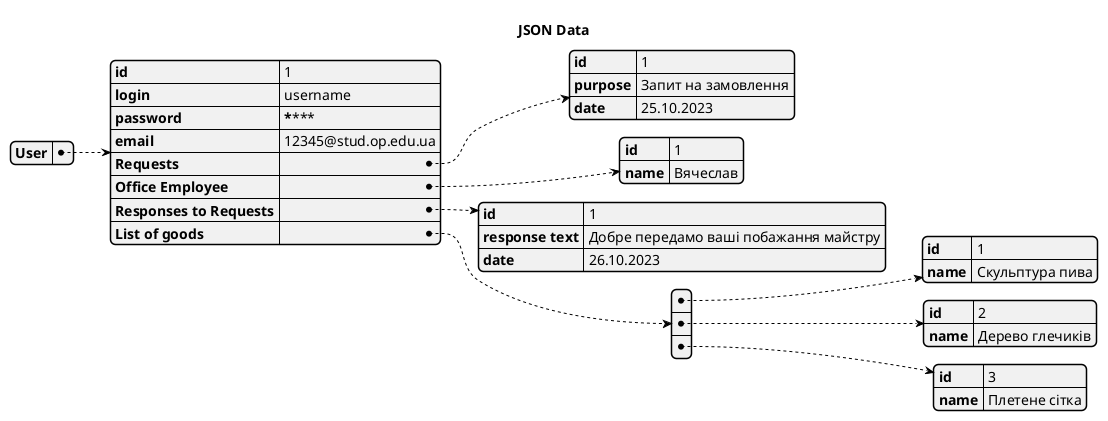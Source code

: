 @startjson

title JSON Data
{
  "User": {
    "id": "1",
    "login": "username",
      "password": "********",
      "email": "12345@stud.op.edu.ua",
  "Requests": {
    "id": "1",
    "purpose": "Запит на замовлення",
    "date": "25.10.2023"
    },
  "Office Employee": {
    "id": "1",
    "name": "Вячеслав"
    },
  "Responses to Requests": {
    "id": "1",
    "response text": "Добре передамо ваші побажання майстру",
    "date": "26.10.2023"
    },
 "List of goods": [
    {
      "id": "1",
      "name": "Скульптура пива"
    },
    {
      "id": "2",
      "name": "Дерево глечиків"
    },
    {
      "id": "3",
      "name": "Плетене сітка"
    }
 ]
 }
}
@endjson
